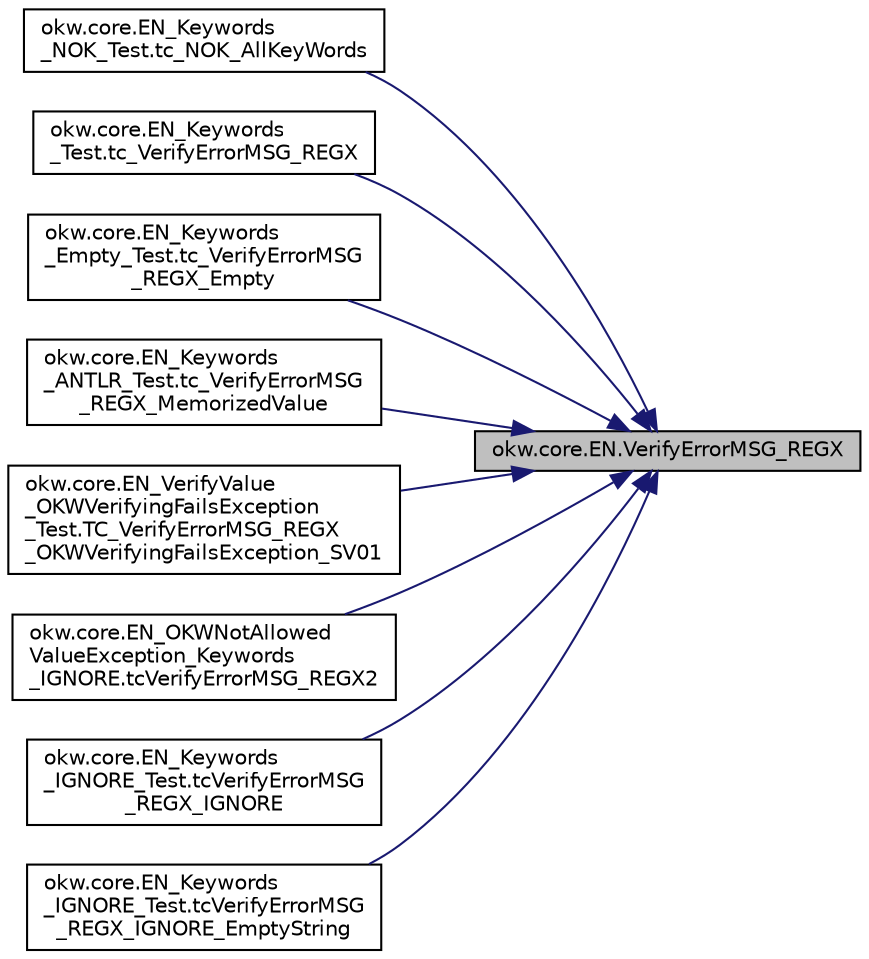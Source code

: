 digraph "okw.core.EN.VerifyErrorMSG_REGX"
{
 // INTERACTIVE_SVG=YES
 // LATEX_PDF_SIZE
  edge [fontname="Helvetica",fontsize="10",labelfontname="Helvetica",labelfontsize="10"];
  node [fontname="Helvetica",fontsize="10",shape=record];
  rankdir="RL";
  Node1 [label="okw.core.EN.VerifyErrorMSG_REGX",height=0.2,width=0.4,color="black", fillcolor="grey75", style="filled", fontcolor="black",tooltip="Überprüft Fehlermeldungen in mit Angular validierten Formularen."];
  Node1 -> Node2 [dir="back",color="midnightblue",fontsize="10",style="solid",fontname="Helvetica"];
  Node2 [label="okw.core.EN_Keywords\l_NOK_Test.tc_NOK_AllKeyWords",height=0.2,width=0.4,color="black", fillcolor="white", style="filled",URL="$classokw_1_1core_1_1_e_n___keywords___n_o_k___test.html#a81a960a2341dfb0e27da7871291c84dc",tooltip="Prüft methoden aufruf für einen einfachen Click."];
  Node1 -> Node3 [dir="back",color="midnightblue",fontsize="10",style="solid",fontname="Helvetica"];
  Node3 [label="okw.core.EN_Keywords\l_Test.tc_VerifyErrorMSG_REGX",height=0.2,width=0.4,color="black", fillcolor="white", style="filled",URL="$classokw_1_1core_1_1_e_n___keywords___test.html#a890c45ce179f137839f1f689c2d6ac6d",tooltip="\"Normaler\" Testfall für das Schlüsselwort EN.VerifyErrorMSG_REGX(String,String)."];
  Node1 -> Node4 [dir="back",color="midnightblue",fontsize="10",style="solid",fontname="Helvetica"];
  Node4 [label="okw.core.EN_Keywords\l_Empty_Test.tc_VerifyErrorMSG\l_REGX_Empty",height=0.2,width=0.4,color="black", fillcolor="white", style="filled",URL="$classokw_1_1core_1_1_e_n___keywords___empty___test.html#a442b4f46eb00550b79d3ea79283b2596",tooltip="Prüft \"${EMPTY}\" für das Schlüsslewort VerifyBadge(string,string)"];
  Node1 -> Node5 [dir="back",color="midnightblue",fontsize="10",style="solid",fontname="Helvetica"];
  Node5 [label="okw.core.EN_Keywords\l_ANTLR_Test.tc_VerifyErrorMSG\l_REGX_MemorizedValue",height=0.2,width=0.4,color="black", fillcolor="white", style="filled",URL="$classokw_1_1core_1_1_e_n___keywords___a_n_t_l_r___test.html#acf657a372c5162c9734eba720a0d6ae3",tooltip=" "];
  Node1 -> Node6 [dir="back",color="midnightblue",fontsize="10",style="solid",fontname="Helvetica"];
  Node6 [label="okw.core.EN_VerifyValue\l_OKWVerifyingFailsException\l_Test.TC_VerifyErrorMSG_REGX\l_OKWVerifyingFailsException_SV01",height=0.2,width=0.4,color="black", fillcolor="white", style="filled",URL="$classokw_1_1core_1_1_e_n___verify_value___o_k_w_verifying_fails_exception___test.html#a4875122efa030a479ebeb0d28ce3606b",tooltip="Test auf das fehlerwerfen von VerifyErrorMSG_REGX."];
  Node1 -> Node7 [dir="back",color="midnightblue",fontsize="10",style="solid",fontname="Helvetica"];
  Node7 [label="okw.core.EN_OKWNotAllowed\lValueException_Keywords\l_IGNORE.tcVerifyErrorMSG_REGX2",height=0.2,width=0.4,color="black", fillcolor="white", style="filled",URL="$classokw_1_1core_1_1_e_n___o_k_w_not_allowed_value_exception___keywords___i_g_n_o_r_e.html#a2cbf54f9106bd9ae7ae0c2d8dede1571",tooltip="Prüft ob \"\"${IGNORE}${TCN}\" die Ausnahme okw.exceptions.OKWNotAllowedValueException auslöst."];
  Node1 -> Node8 [dir="back",color="midnightblue",fontsize="10",style="solid",fontname="Helvetica"];
  Node8 [label="okw.core.EN_Keywords\l_IGNORE_Test.tcVerifyErrorMSG\l_REGX_IGNORE",height=0.2,width=0.4,color="black", fillcolor="white", style="filled",URL="$classokw_1_1core_1_1_e_n___keywords___i_g_n_o_r_e___test.html#a4f2471d4f6279fc8c49de789f5ed0fe6",tooltip="Prüft ob das Schlüsselwort VerifyErrorMSG_REGX( FN, \"${IGNORE}\" ) nicht ausgeführt wird."];
  Node1 -> Node9 [dir="back",color="midnightblue",fontsize="10",style="solid",fontname="Helvetica"];
  Node9 [label="okw.core.EN_Keywords\l_IGNORE_Test.tcVerifyErrorMSG\l_REGX_IGNORE_EmptyString",height=0.2,width=0.4,color="black", fillcolor="white", style="filled",URL="$classokw_1_1core_1_1_e_n___keywords___i_g_n_o_r_e___test.html#a261c8ff20b29189ff56c9ab141e29561",tooltip=" "];
}

